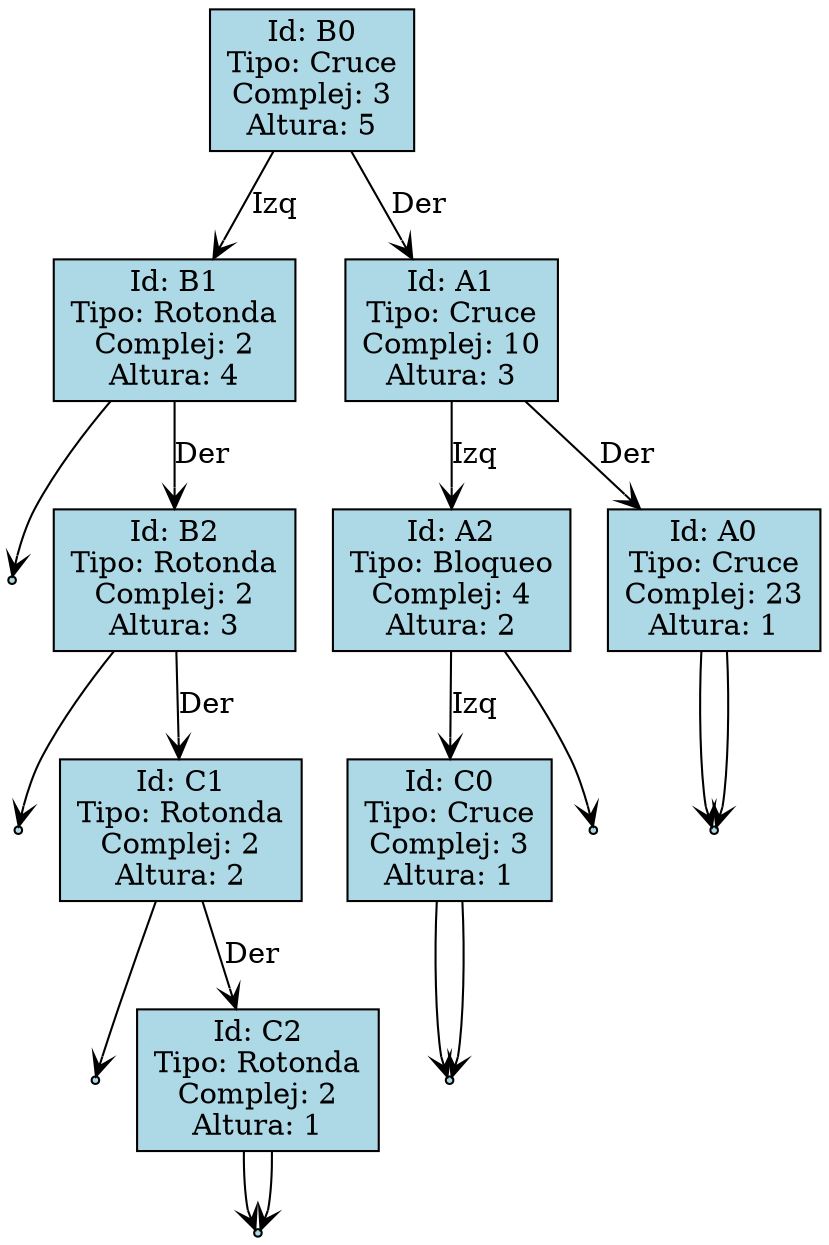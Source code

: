 digraph ArbolAVL {
  node [shape=record, style=filled, fillcolor=lightblue];
  edge [arrowhead=vee];

  B0 [label="Id: B0\nTipo: Cruce\nComplej: 3\nAltura: 5"];
  B0 -> B1 [label="Izq"];
  B1 [label="Id: B1\nTipo: Rotonda\nComplej: 2\nAltura: 4"];
  nullB1 [shape=point];
  B1 -> nullB1;
  B1 -> B2 [label="Der"];
  B2 [label="Id: B2\nTipo: Rotonda\nComplej: 2\nAltura: 3"];
  nullB2 [shape=point];
  B2 -> nullB2;
  B2 -> C1 [label="Der"];
  C1 [label="Id: C1\nTipo: Rotonda\nComplej: 2\nAltura: 2"];
  nullC1 [shape=point];
  C1 -> nullC1;
  C1 -> C2 [label="Der"];
  C2 [label="Id: C2\nTipo: Rotonda\nComplej: 2\nAltura: 1"];
  nullC2 [shape=point];
  C2 -> nullC2;
  nullC2 [shape=point];
  C2 -> nullC2;
  B0 -> A1 [label="Der"];
  A1 [label="Id: A1\nTipo: Cruce\nComplej: 10\nAltura: 3"];
  A1 -> A2 [label="Izq"];
  A2 [label="Id: A2\nTipo: Bloqueo\nComplej: 4\nAltura: 2"];
  A2 -> C0 [label="Izq"];
  C0 [label="Id: C0\nTipo: Cruce\nComplej: 3\nAltura: 1"];
  nullC0 [shape=point];
  C0 -> nullC0;
  nullC0 [shape=point];
  C0 -> nullC0;
  nullA2 [shape=point];
  A2 -> nullA2;
  A1 -> A0 [label="Der"];
  A0 [label="Id: A0\nTipo: Cruce\nComplej: 23\nAltura: 1"];
  nullA0 [shape=point];
  A0 -> nullA0;
  nullA0 [shape=point];
  A0 -> nullA0;
}
